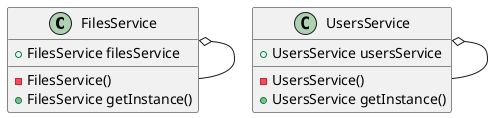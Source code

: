 @startuml
class FilesService {
    + FilesService filesService
    - FilesService()
    + FilesService getInstance()
}

FilesService o-- FilesService

class UsersService {
    + UsersService usersService
    - UsersService()
    + UsersService getInstance()
}

UsersService o-- UsersService
@enduml